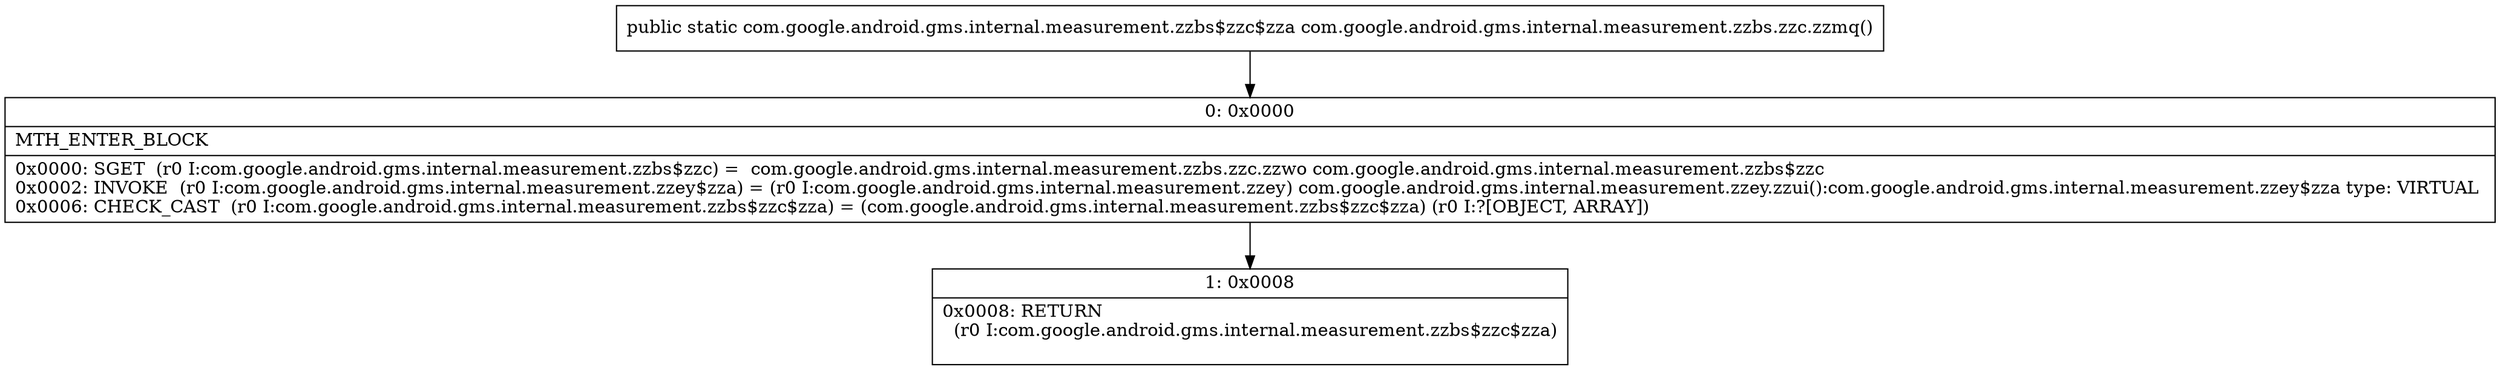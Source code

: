 digraph "CFG forcom.google.android.gms.internal.measurement.zzbs.zzc.zzmq()Lcom\/google\/android\/gms\/internal\/measurement\/zzbs$zzc$zza;" {
Node_0 [shape=record,label="{0\:\ 0x0000|MTH_ENTER_BLOCK\l|0x0000: SGET  (r0 I:com.google.android.gms.internal.measurement.zzbs$zzc) =  com.google.android.gms.internal.measurement.zzbs.zzc.zzwo com.google.android.gms.internal.measurement.zzbs$zzc \l0x0002: INVOKE  (r0 I:com.google.android.gms.internal.measurement.zzey$zza) = (r0 I:com.google.android.gms.internal.measurement.zzey) com.google.android.gms.internal.measurement.zzey.zzui():com.google.android.gms.internal.measurement.zzey$zza type: VIRTUAL \l0x0006: CHECK_CAST  (r0 I:com.google.android.gms.internal.measurement.zzbs$zzc$zza) = (com.google.android.gms.internal.measurement.zzbs$zzc$zza) (r0 I:?[OBJECT, ARRAY]) \l}"];
Node_1 [shape=record,label="{1\:\ 0x0008|0x0008: RETURN  \l  (r0 I:com.google.android.gms.internal.measurement.zzbs$zzc$zza)\l \l}"];
MethodNode[shape=record,label="{public static com.google.android.gms.internal.measurement.zzbs$zzc$zza com.google.android.gms.internal.measurement.zzbs.zzc.zzmq() }"];
MethodNode -> Node_0;
Node_0 -> Node_1;
}

